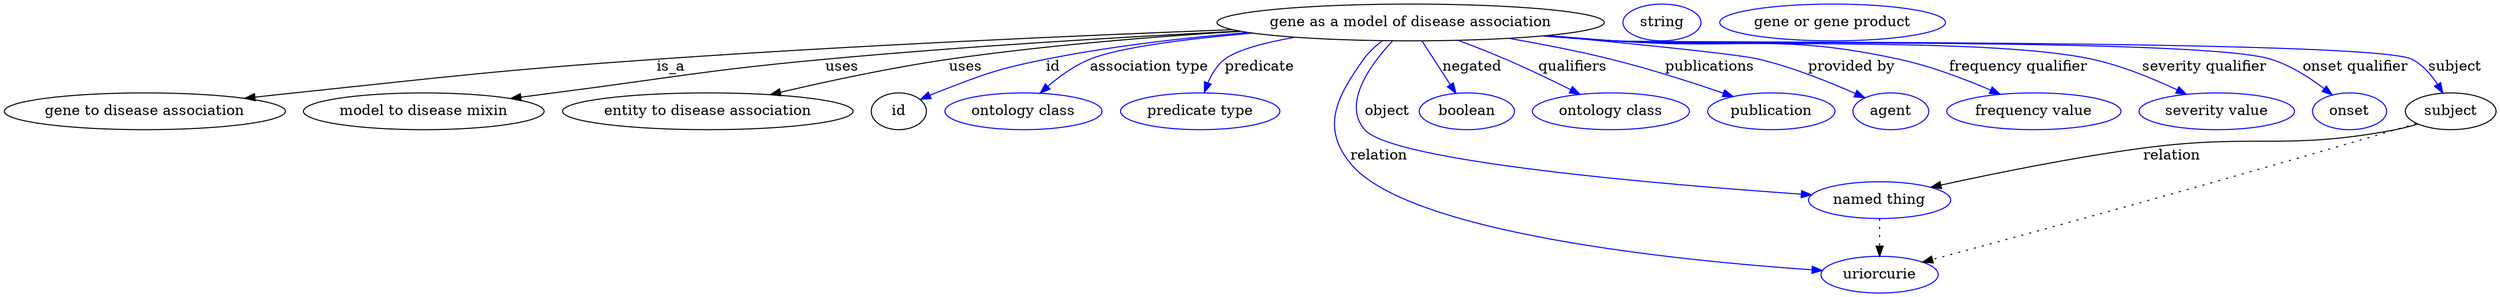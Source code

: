 digraph {
	graph [bb="0,0,2001.7,283"];
	node [label="\N"];
	"gene as a model of disease association"	 [height=0.5,
		label="gene as a model of disease association",
		pos="1124.9,265",
		width=4.0982];
	"gene to disease association"	 [height=0.5,
		pos="105.94,178",
		width=2.9428];
	"gene as a model of disease association" -> "gene to disease association"	 [label=is_a,
		lp="526.94,221.5",
		pos="e,182.58,190.47 986.02,258.86 862.48,252.91 677,242.76 515.94,229 384.49,217.77 351.7,213.54 220.94,196 211.72,194.76 202.11,193.39 \
192.53,191.97"];
	"model to disease mixin"	 [height=0.5,
		pos="323.94,178",
		width=2.5998];
	"gene as a model of disease association" -> "model to disease mixin"	 [label=uses,
		lp="667.94,221.5",
		pos="e,392.59,190.29 992.06,257.16 898.03,251.04 769.07,241.48 655.94,229 553.73,217.73 528.49,212.19 426.94,196 419.04,194.74 410.8,\
193.38 402.59,191.99"];
	"entity to disease association"	 [height=0.5,
		pos="544.94,178",
		width=3.0331];
	"gene as a model of disease association" -> "entity to disease association"	 [label=uses,
		lp="763.94,221.5",
		pos="e,599.4,193.72 992.7,256.94 921.1,251.39 831.3,242.53 751.94,229 703.57,220.75 649.79,207.37 609.17,196.38"];
	id	 [height=0.5,
		pos="698.94,178",
		width=0.75];
	"gene as a model of disease association" -> id	 [color=blue,
		label=id,
		lp="833.44,221.5",
		pos="e,720.44,189.29 997.77,255.8 944.79,250.36 882.93,241.92 827.94,229 785.25,218.97 775.3,213.17 734.94,196 733.16,195.24 731.34,194.43 \
729.51,193.6",
		style=solid];
	"association type"	 [color=blue,
		height=0.5,
		label="ontology class",
		pos="805.94,178",
		width=1.7151];
	"gene as a model of disease association" -> "association type"	 [color=blue,
		label="association type",
		lp="910.94,221.5",
		pos="e,821.77,195.59 1004.5,254.59 949.74,248.56 891.69,239.98 866.94,229 852.93,222.78 839.59,212.37 828.99,202.56",
		style=solid];
	predicate	 [color=blue,
		height=0.5,
		label="predicate type",
		pos="945.94,178",
		width=1.679];
	"gene as a model of disease association" -> predicate	 [color=blue,
		label=predicate,
		lp="994.94,221.5",
		pos="e,950.15,196.09 1034,250.77 1006.4,245 980.63,237.64 969.94,229 962.53,223.01 957.28,214.2 953.63,205.58",
		style=solid];
	object	 [color=blue,
		height=0.5,
		label="named thing",
		pos="1499.9,91",
		width=1.5346];
	"gene as a model of disease association" -> object	 [color=blue,
		label=object,
		lp="1105.9,178",
		pos="e,1446.6,96.134 1109.3,247.07 1091.4,224.45 1067.4,185.45 1088.9,160 1111.1,133.75 1326.9,108.45 1436.6,97.151",
		style=solid];
	relation	 [color=blue,
		height=0.5,
		label=uriorcurie,
		pos="1499.9,18",
		width=1.2638];
	"gene as a model of disease association" -> relation	 [color=blue,
		label=relation,
		lp="1109.9,134.5",
		pos="e,1457,24.269 1100.5,247.21 1094.7,241.93 1089,235.74 1084.9,229 1061.7,190.04 1055.5,157.61 1088.9,127 1141.5,78.952 1348.3,41.419 \
1447,25.84",
		style=solid];
	negated	 [color=blue,
		height=0.5,
		label=boolean,
		pos="1169.9,178",
		width=1.0652];
	"gene as a model of disease association" -> negated	 [color=blue,
		label=negated,
		lp="1172.4,221.5",
		pos="e,1160.8,195.71 1134.3,246.97 1140.6,234.76 1149,218.41 1156.1,204.7",
		style=solid];
	qualifiers	 [color=blue,
		height=0.5,
		label="ontology class",
		pos="1287.9,178",
		width=1.7151];
	"gene as a model of disease association" -> qualifiers	 [color=blue,
		label=qualifiers,
		lp="1251.9,221.5",
		pos="e,1260.2,194.27 1161.5,247.46 1173.2,241.72 1186.2,235.21 1197.9,229 1215.8,219.57 1235.2,208.61 1251.5,199.27",
		style=solid];
	publications	 [color=blue,
		height=0.5,
		label=publication,
		pos="1417.9,178",
		width=1.3902];
	"gene as a model of disease association" -> publications	 [color=blue,
		label=publications,
		lp="1357.4,221.5",
		pos="e,1385.1,191.72 1201.7,249.54 1227.4,243.8 1256.1,236.77 1281.9,229 1313.9,219.4 1349.1,206.1 1375.7,195.5",
		style=solid];
	"provided by"	 [color=blue,
		height=0.5,
		label=agent,
		pos="1515.9,178",
		width=0.83048];
	"gene as a model of disease association" -> "provided by"	 [color=blue,
		label="provided by",
		lp="1472.9,221.5",
		pos="e,1493,189.99 1229.7,252.3 1298.6,243.74 1378.8,233.25 1394.9,229 1426.1,220.78 1459.8,206.07 1483.7,194.55",
		style=solid];
	"frequency qualifier"	 [color=blue,
		height=0.5,
		label="frequency value",
		pos="1630.9,178",
		width=1.8776];
	"gene as a model of disease association" -> "frequency qualifier"	 [color=blue,
		label="frequency qualifier",
		lp="1606.9,221.5",
		pos="e,1600,194.29 1230.2,252.33 1247.2,250.44 1264.5,248.59 1280.9,247 1382.6,237.15 1410.7,253.14 1509.9,229 1538,222.18 1567.9,209.64 \
1590.9,198.7",
		style=solid];
	"severity qualifier"	 [color=blue,
		height=0.5,
		label="severity value",
		pos="1775.9,178",
		width=1.661];
	"gene as a model of disease association" -> "severity qualifier"	 [color=blue,
		label="severity qualifier",
		lp="1751.4,221.5",
		pos="e,1748.2,194.09 1228.1,252.1 1245.7,250.19 1263.8,248.39 1280.9,247 1365.6,240.13 1580.3,248.83 1662.9,229 1689.6,222.61 1717.6,\
209.98 1739.1,198.89",
		style=solid];
	"onset qualifier"	 [color=blue,
		height=0.5,
		label=onset,
		pos="1882.9,178",
		width=0.81243];
	"gene as a model of disease association" -> "onset qualifier"	 [color=blue,
		label="onset qualifier",
		lp="1871.4,221.5",
		pos="e,1865.7,192.74 1227.2,252.01 1245.1,250.08 1263.5,248.3 1280.9,247 1338.7,242.68 1746.6,246.02 1801.9,229 1822.1,222.8 1842.2,210.19 \
1857.4,199.06",
		style=solid];
	subject	 [height=0.5,
		pos="1965.9,178",
		width=0.99297];
	"gene as a model of disease association" -> subject	 [color=blue,
		label=subject,
		lp="1955.4,221.5",
		pos="e,1954.3,195.15 1226.8,251.96 1244.8,250.03 1263.4,248.26 1280.9,247 1351.2,241.96 1850.2,256.89 1914.9,229 1927.8,223.45 1939.2,\
212.99 1947.9,202.98",
		style=solid];
	association_id	 [color=blue,
		height=0.5,
		label=string,
		pos="1320.9,265",
		width=0.84854];
	object -> relation	 [pos="e,1499.9,36.09 1499.9,72.955 1499.9,64.883 1499.9,55.176 1499.9,46.182",
		style=dotted];
	subject -> object	 [label=relation,
		lp="1738.9,134.5",
		pos="e,1542.2,102.76 1939.2,165.84 1933.3,163.56 1927,161.45 1920.9,160 1832.8,138.96 1807.4,156.35 1717.9,142 1660.6,132.8 1596,116.97 \
1552.1,105.39"];
	subject -> relation	 [pos="e,1535.7,29.311 1937.9,166.53 1932.3,164.3 1926.5,162.04 1920.9,160 1785.5,110.12 1623.2,57.3 1545.6,32.482",
		style=dotted];
	"gene as a model of disease association_subject"	 [color=blue,
		height=0.5,
		label="gene or gene product",
		pos="1454.9,265",
		width=2.3651];
}
